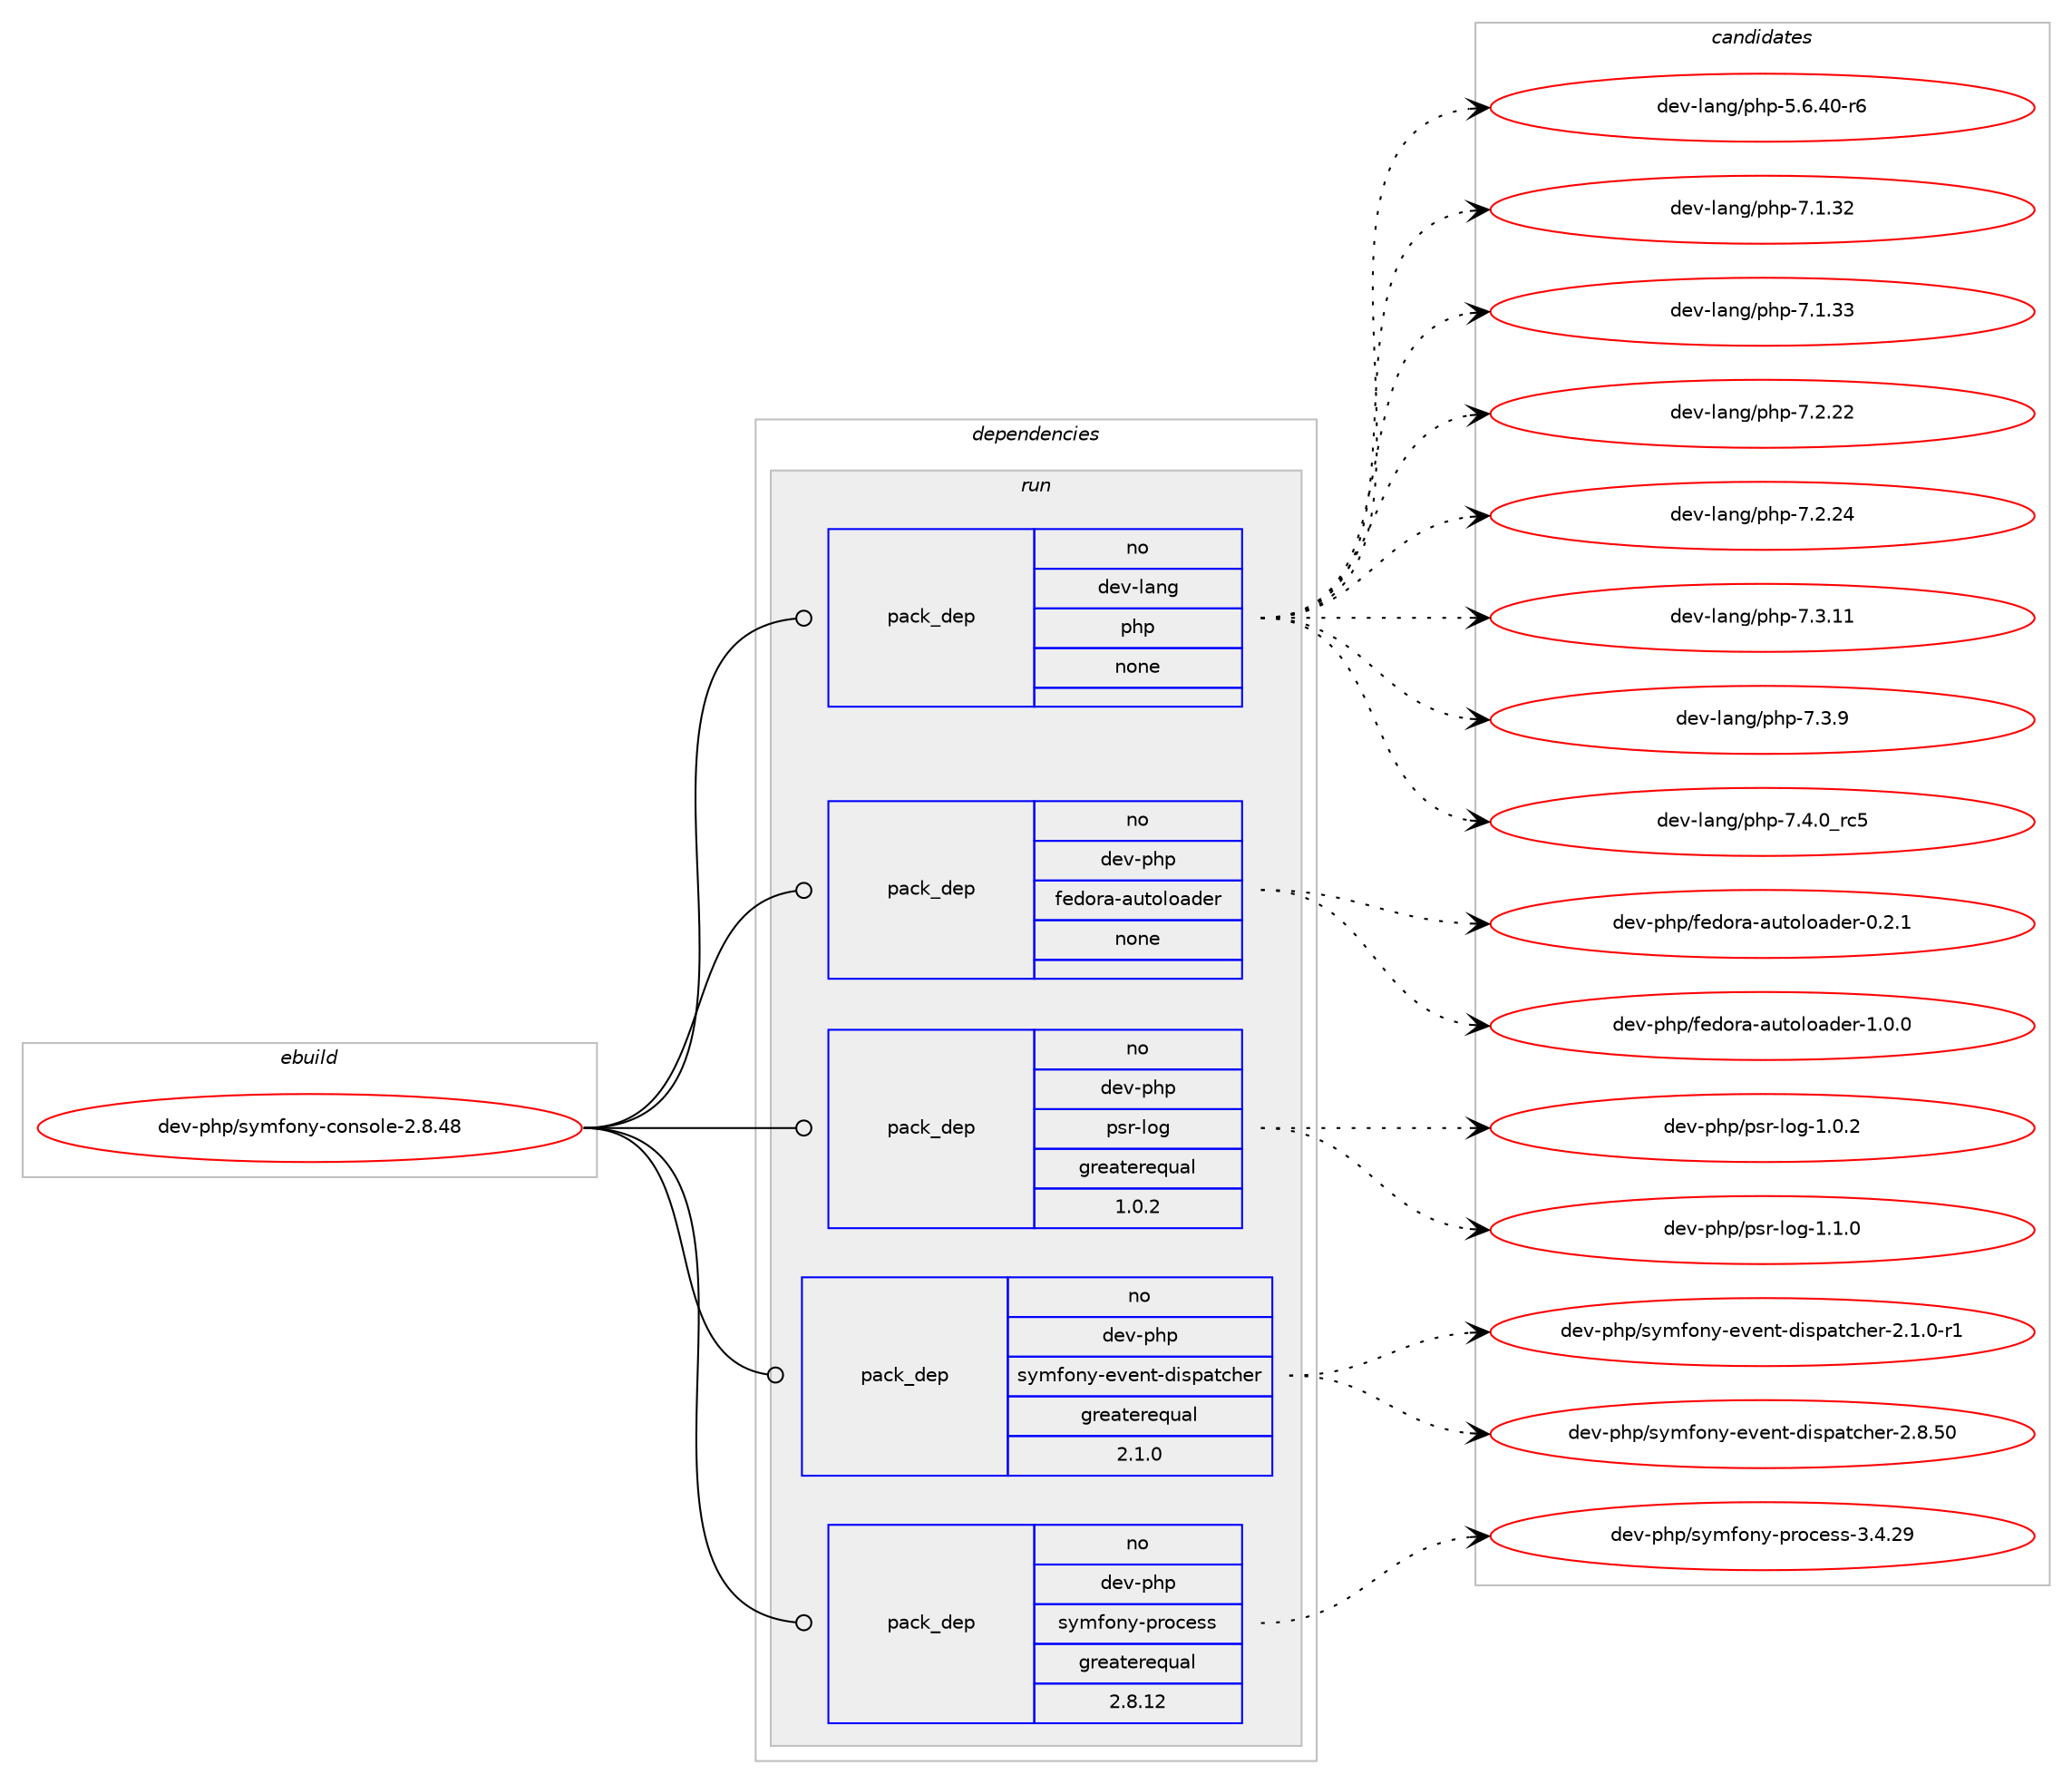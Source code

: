digraph prolog {

# *************
# Graph options
# *************

newrank=true;
concentrate=true;
compound=true;
graph [rankdir=LR,fontname=Helvetica,fontsize=10,ranksep=1.5];#, ranksep=2.5, nodesep=0.2];
edge  [arrowhead=vee];
node  [fontname=Helvetica,fontsize=10];

# **********
# The ebuild
# **********

subgraph cluster_leftcol {
color=gray;
rank=same;
label=<<i>ebuild</i>>;
id [label="dev-php/symfony-console-2.8.48", color=red, width=4, href="../dev-php/symfony-console-2.8.48.svg"];
}

# ****************
# The dependencies
# ****************

subgraph cluster_midcol {
color=gray;
label=<<i>dependencies</i>>;
subgraph cluster_compile {
fillcolor="#eeeeee";
style=filled;
label=<<i>compile</i>>;
}
subgraph cluster_compileandrun {
fillcolor="#eeeeee";
style=filled;
label=<<i>compile and run</i>>;
}
subgraph cluster_run {
fillcolor="#eeeeee";
style=filled;
label=<<i>run</i>>;
subgraph pack444745 {
dependency591959 [label=<<TABLE BORDER="0" CELLBORDER="1" CELLSPACING="0" CELLPADDING="4" WIDTH="220"><TR><TD ROWSPAN="6" CELLPADDING="30">pack_dep</TD></TR><TR><TD WIDTH="110">no</TD></TR><TR><TD>dev-lang</TD></TR><TR><TD>php</TD></TR><TR><TD>none</TD></TR><TR><TD></TD></TR></TABLE>>, shape=none, color=blue];
}
id:e -> dependency591959:w [weight=20,style="solid",arrowhead="odot"];
subgraph pack444746 {
dependency591960 [label=<<TABLE BORDER="0" CELLBORDER="1" CELLSPACING="0" CELLPADDING="4" WIDTH="220"><TR><TD ROWSPAN="6" CELLPADDING="30">pack_dep</TD></TR><TR><TD WIDTH="110">no</TD></TR><TR><TD>dev-php</TD></TR><TR><TD>fedora-autoloader</TD></TR><TR><TD>none</TD></TR><TR><TD></TD></TR></TABLE>>, shape=none, color=blue];
}
id:e -> dependency591960:w [weight=20,style="solid",arrowhead="odot"];
subgraph pack444747 {
dependency591961 [label=<<TABLE BORDER="0" CELLBORDER="1" CELLSPACING="0" CELLPADDING="4" WIDTH="220"><TR><TD ROWSPAN="6" CELLPADDING="30">pack_dep</TD></TR><TR><TD WIDTH="110">no</TD></TR><TR><TD>dev-php</TD></TR><TR><TD>psr-log</TD></TR><TR><TD>greaterequal</TD></TR><TR><TD>1.0.2</TD></TR></TABLE>>, shape=none, color=blue];
}
id:e -> dependency591961:w [weight=20,style="solid",arrowhead="odot"];
subgraph pack444748 {
dependency591962 [label=<<TABLE BORDER="0" CELLBORDER="1" CELLSPACING="0" CELLPADDING="4" WIDTH="220"><TR><TD ROWSPAN="6" CELLPADDING="30">pack_dep</TD></TR><TR><TD WIDTH="110">no</TD></TR><TR><TD>dev-php</TD></TR><TR><TD>symfony-event-dispatcher</TD></TR><TR><TD>greaterequal</TD></TR><TR><TD>2.1.0</TD></TR></TABLE>>, shape=none, color=blue];
}
id:e -> dependency591962:w [weight=20,style="solid",arrowhead="odot"];
subgraph pack444749 {
dependency591963 [label=<<TABLE BORDER="0" CELLBORDER="1" CELLSPACING="0" CELLPADDING="4" WIDTH="220"><TR><TD ROWSPAN="6" CELLPADDING="30">pack_dep</TD></TR><TR><TD WIDTH="110">no</TD></TR><TR><TD>dev-php</TD></TR><TR><TD>symfony-process</TD></TR><TR><TD>greaterequal</TD></TR><TR><TD>2.8.12</TD></TR></TABLE>>, shape=none, color=blue];
}
id:e -> dependency591963:w [weight=20,style="solid",arrowhead="odot"];
}
}

# **************
# The candidates
# **************

subgraph cluster_choices {
rank=same;
color=gray;
label=<<i>candidates</i>>;

subgraph choice444745 {
color=black;
nodesep=1;
choice100101118451089711010347112104112455346544652484511454 [label="dev-lang/php-5.6.40-r6", color=red, width=4,href="../dev-lang/php-5.6.40-r6.svg"];
choice10010111845108971101034711210411245554649465150 [label="dev-lang/php-7.1.32", color=red, width=4,href="../dev-lang/php-7.1.32.svg"];
choice10010111845108971101034711210411245554649465151 [label="dev-lang/php-7.1.33", color=red, width=4,href="../dev-lang/php-7.1.33.svg"];
choice10010111845108971101034711210411245554650465050 [label="dev-lang/php-7.2.22", color=red, width=4,href="../dev-lang/php-7.2.22.svg"];
choice10010111845108971101034711210411245554650465052 [label="dev-lang/php-7.2.24", color=red, width=4,href="../dev-lang/php-7.2.24.svg"];
choice10010111845108971101034711210411245554651464949 [label="dev-lang/php-7.3.11", color=red, width=4,href="../dev-lang/php-7.3.11.svg"];
choice100101118451089711010347112104112455546514657 [label="dev-lang/php-7.3.9", color=red, width=4,href="../dev-lang/php-7.3.9.svg"];
choice100101118451089711010347112104112455546524648951149953 [label="dev-lang/php-7.4.0_rc5", color=red, width=4,href="../dev-lang/php-7.4.0_rc5.svg"];
dependency591959:e -> choice100101118451089711010347112104112455346544652484511454:w [style=dotted,weight="100"];
dependency591959:e -> choice10010111845108971101034711210411245554649465150:w [style=dotted,weight="100"];
dependency591959:e -> choice10010111845108971101034711210411245554649465151:w [style=dotted,weight="100"];
dependency591959:e -> choice10010111845108971101034711210411245554650465050:w [style=dotted,weight="100"];
dependency591959:e -> choice10010111845108971101034711210411245554650465052:w [style=dotted,weight="100"];
dependency591959:e -> choice10010111845108971101034711210411245554651464949:w [style=dotted,weight="100"];
dependency591959:e -> choice100101118451089711010347112104112455546514657:w [style=dotted,weight="100"];
dependency591959:e -> choice100101118451089711010347112104112455546524648951149953:w [style=dotted,weight="100"];
}
subgraph choice444746 {
color=black;
nodesep=1;
choice100101118451121041124710210110011111497459711711611110811197100101114454846504649 [label="dev-php/fedora-autoloader-0.2.1", color=red, width=4,href="../dev-php/fedora-autoloader-0.2.1.svg"];
choice100101118451121041124710210110011111497459711711611110811197100101114454946484648 [label="dev-php/fedora-autoloader-1.0.0", color=red, width=4,href="../dev-php/fedora-autoloader-1.0.0.svg"];
dependency591960:e -> choice100101118451121041124710210110011111497459711711611110811197100101114454846504649:w [style=dotted,weight="100"];
dependency591960:e -> choice100101118451121041124710210110011111497459711711611110811197100101114454946484648:w [style=dotted,weight="100"];
}
subgraph choice444747 {
color=black;
nodesep=1;
choice100101118451121041124711211511445108111103454946484650 [label="dev-php/psr-log-1.0.2", color=red, width=4,href="../dev-php/psr-log-1.0.2.svg"];
choice100101118451121041124711211511445108111103454946494648 [label="dev-php/psr-log-1.1.0", color=red, width=4,href="../dev-php/psr-log-1.1.0.svg"];
dependency591961:e -> choice100101118451121041124711211511445108111103454946484650:w [style=dotted,weight="100"];
dependency591961:e -> choice100101118451121041124711211511445108111103454946494648:w [style=dotted,weight="100"];
}
subgraph choice444748 {
color=black;
nodesep=1;
choice1001011184511210411247115121109102111110121451011181011101164510010511511297116991041011144550464946484511449 [label="dev-php/symfony-event-dispatcher-2.1.0-r1", color=red, width=4,href="../dev-php/symfony-event-dispatcher-2.1.0-r1.svg"];
choice10010111845112104112471151211091021111101214510111810111011645100105115112971169910410111445504656465348 [label="dev-php/symfony-event-dispatcher-2.8.50", color=red, width=4,href="../dev-php/symfony-event-dispatcher-2.8.50.svg"];
dependency591962:e -> choice1001011184511210411247115121109102111110121451011181011101164510010511511297116991041011144550464946484511449:w [style=dotted,weight="100"];
dependency591962:e -> choice10010111845112104112471151211091021111101214510111810111011645100105115112971169910410111445504656465348:w [style=dotted,weight="100"];
}
subgraph choice444749 {
color=black;
nodesep=1;
choice1001011184511210411247115121109102111110121451121141119910111511545514652465057 [label="dev-php/symfony-process-3.4.29", color=red, width=4,href="../dev-php/symfony-process-3.4.29.svg"];
dependency591963:e -> choice1001011184511210411247115121109102111110121451121141119910111511545514652465057:w [style=dotted,weight="100"];
}
}

}

